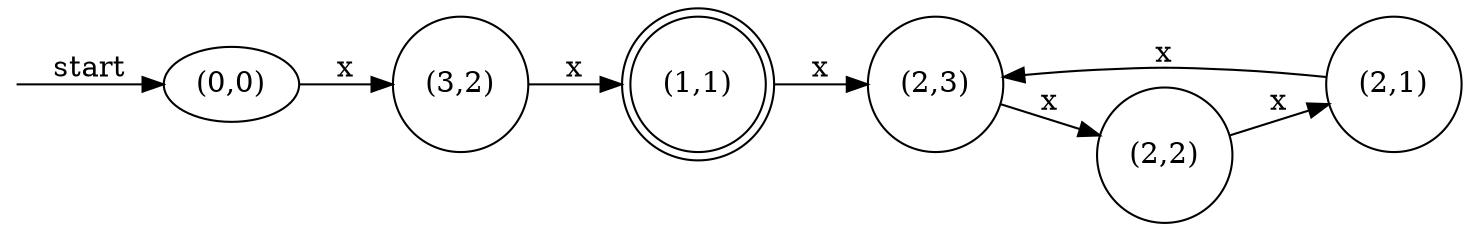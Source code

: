 digraph dfa {
    rankdir = LR;
    __start [style = invis, shape = point];
    __start -> "(0,0)" [ label = "start" ];
    node [shape = doublecircle]; "(1,1)"
    node [shape = circle];
    "(2,2)" -> "(2,1)" [ label = "x" ];
    "(2,1)" -> "(2,3)" [ label = "x" ];
    "(2,3)" -> "(2,2)" [ label = "x" ];
    "(0,0)" -> "(3,2)" [ label = "x" ];
    "(3,2)" -> "(1,1)" [ label = "x" ];
    "(1,1)" -> "(2,3)" [ label = "x" ];
}
